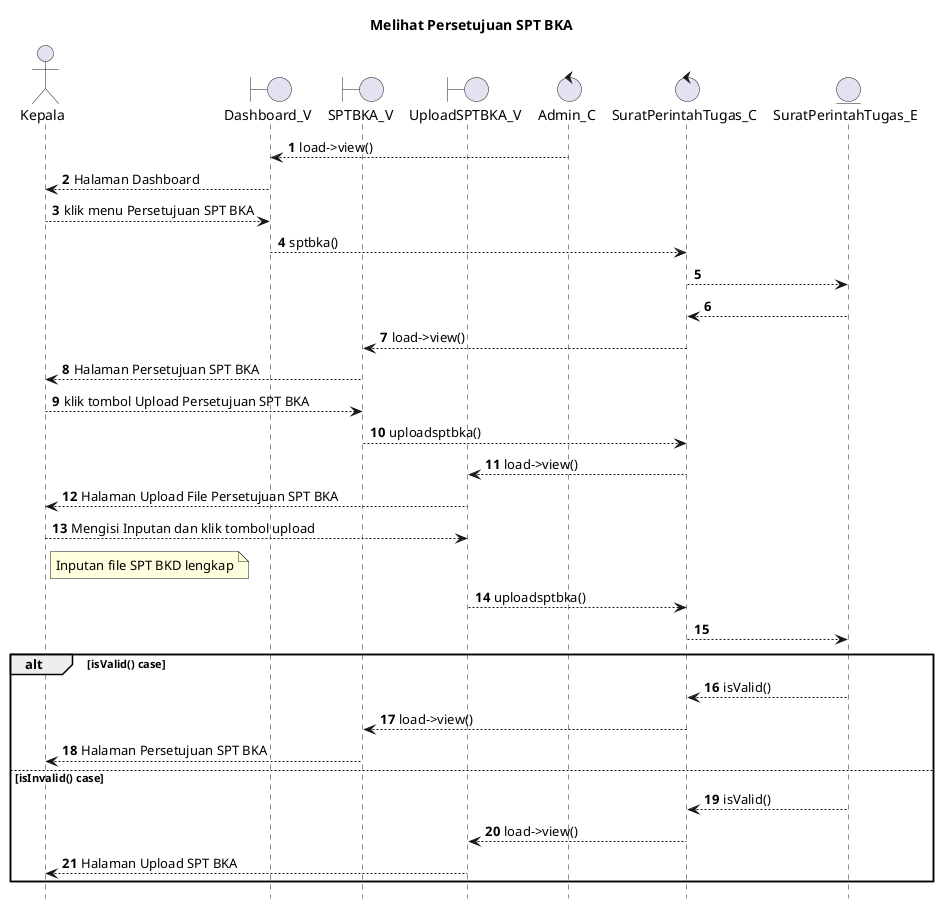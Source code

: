 @startuml

autonumber
hide footbox
title Melihat Persetujuan SPT BKA

Actor Kepala
boundary Dashboard_V
boundary SPTBKA_V
boundary UploadSPTBKA_V
control Admin_C
control SuratPerintahTugas_C
Entity SuratPerintahTugas_E

Admin_C --> Dashboard_V: load->view()
Dashboard_V --> Kepala: Halaman Dashboard
Kepala --> Dashboard_V: klik menu Persetujuan SPT BKA
Dashboard_V --> SuratPerintahTugas_C: sptbka()
SuratPerintahTugas_C --> SuratPerintahTugas_E:
    
    SuratPerintahTugas_E --> SuratPerintahTugas_C:
    SuratPerintahTugas_C --> SPTBKA_V: load->view()
    SPTBKA_V --> Kepala: Halaman Persetujuan SPT BKA

Kepala --> SPTBKA_V: klik tombol Upload Persetujuan SPT BKA
SPTBKA_V --> SuratPerintahTugas_C: uploadsptbka()
SuratPerintahTugas_C --> UploadSPTBKA_V: load->view()
UploadSPTBKA_V --> Kepala: Halaman Upload File Persetujuan SPT BKA

Kepala --> UploadSPTBKA_V: Mengisi Inputan dan klik tombol upload
    note right of Kepala
        Inputan file SPT BKD lengkap
            end note
UploadSPTBKA_V --> SuratPerintahTugas_C: uploadsptbka()
SuratPerintahTugas_C --> SuratPerintahTugas_E:

alt isValid() case
    
    SuratPerintahTugas_E --> SuratPerintahTugas_C: isValid()
    SuratPerintahTugas_C --> SPTBKA_V: load->view()
    SPTBKA_V --> Kepala: Halaman Persetujuan SPT BKA

else isInvalid() case
    
    SuratPerintahTugas_E --> SuratPerintahTugas_C: isValid()
    SuratPerintahTugas_C --> UploadSPTBKA_V: load->view()
    UploadSPTBKA_V --> Kepala: Halaman Upload SPT BKA
end
@enduml